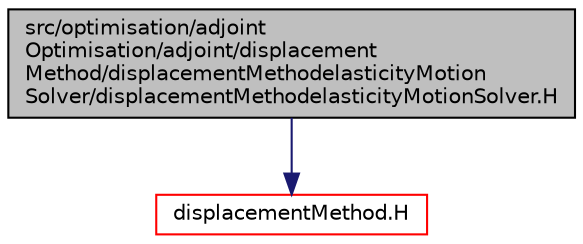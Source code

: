 digraph "src/optimisation/adjointOptimisation/adjoint/displacementMethod/displacementMethodelasticityMotionSolver/displacementMethodelasticityMotionSolver.H"
{
  bgcolor="transparent";
  edge [fontname="Helvetica",fontsize="10",labelfontname="Helvetica",labelfontsize="10"];
  node [fontname="Helvetica",fontsize="10",shape=record];
  Node1 [label="src/optimisation/adjoint\lOptimisation/adjoint/displacement\lMethod/displacementMethodelasticityMotion\lSolver/displacementMethodelasticityMotionSolver.H",height=0.2,width=0.4,color="black", fillcolor="grey75", style="filled" fontcolor="black"];
  Node1 -> Node2 [color="midnightblue",fontsize="10",style="solid",fontname="Helvetica"];
  Node2 [label="displacementMethod.H",height=0.2,width=0.4,color="red",URL="$displacementMethod_8H.html"];
}
